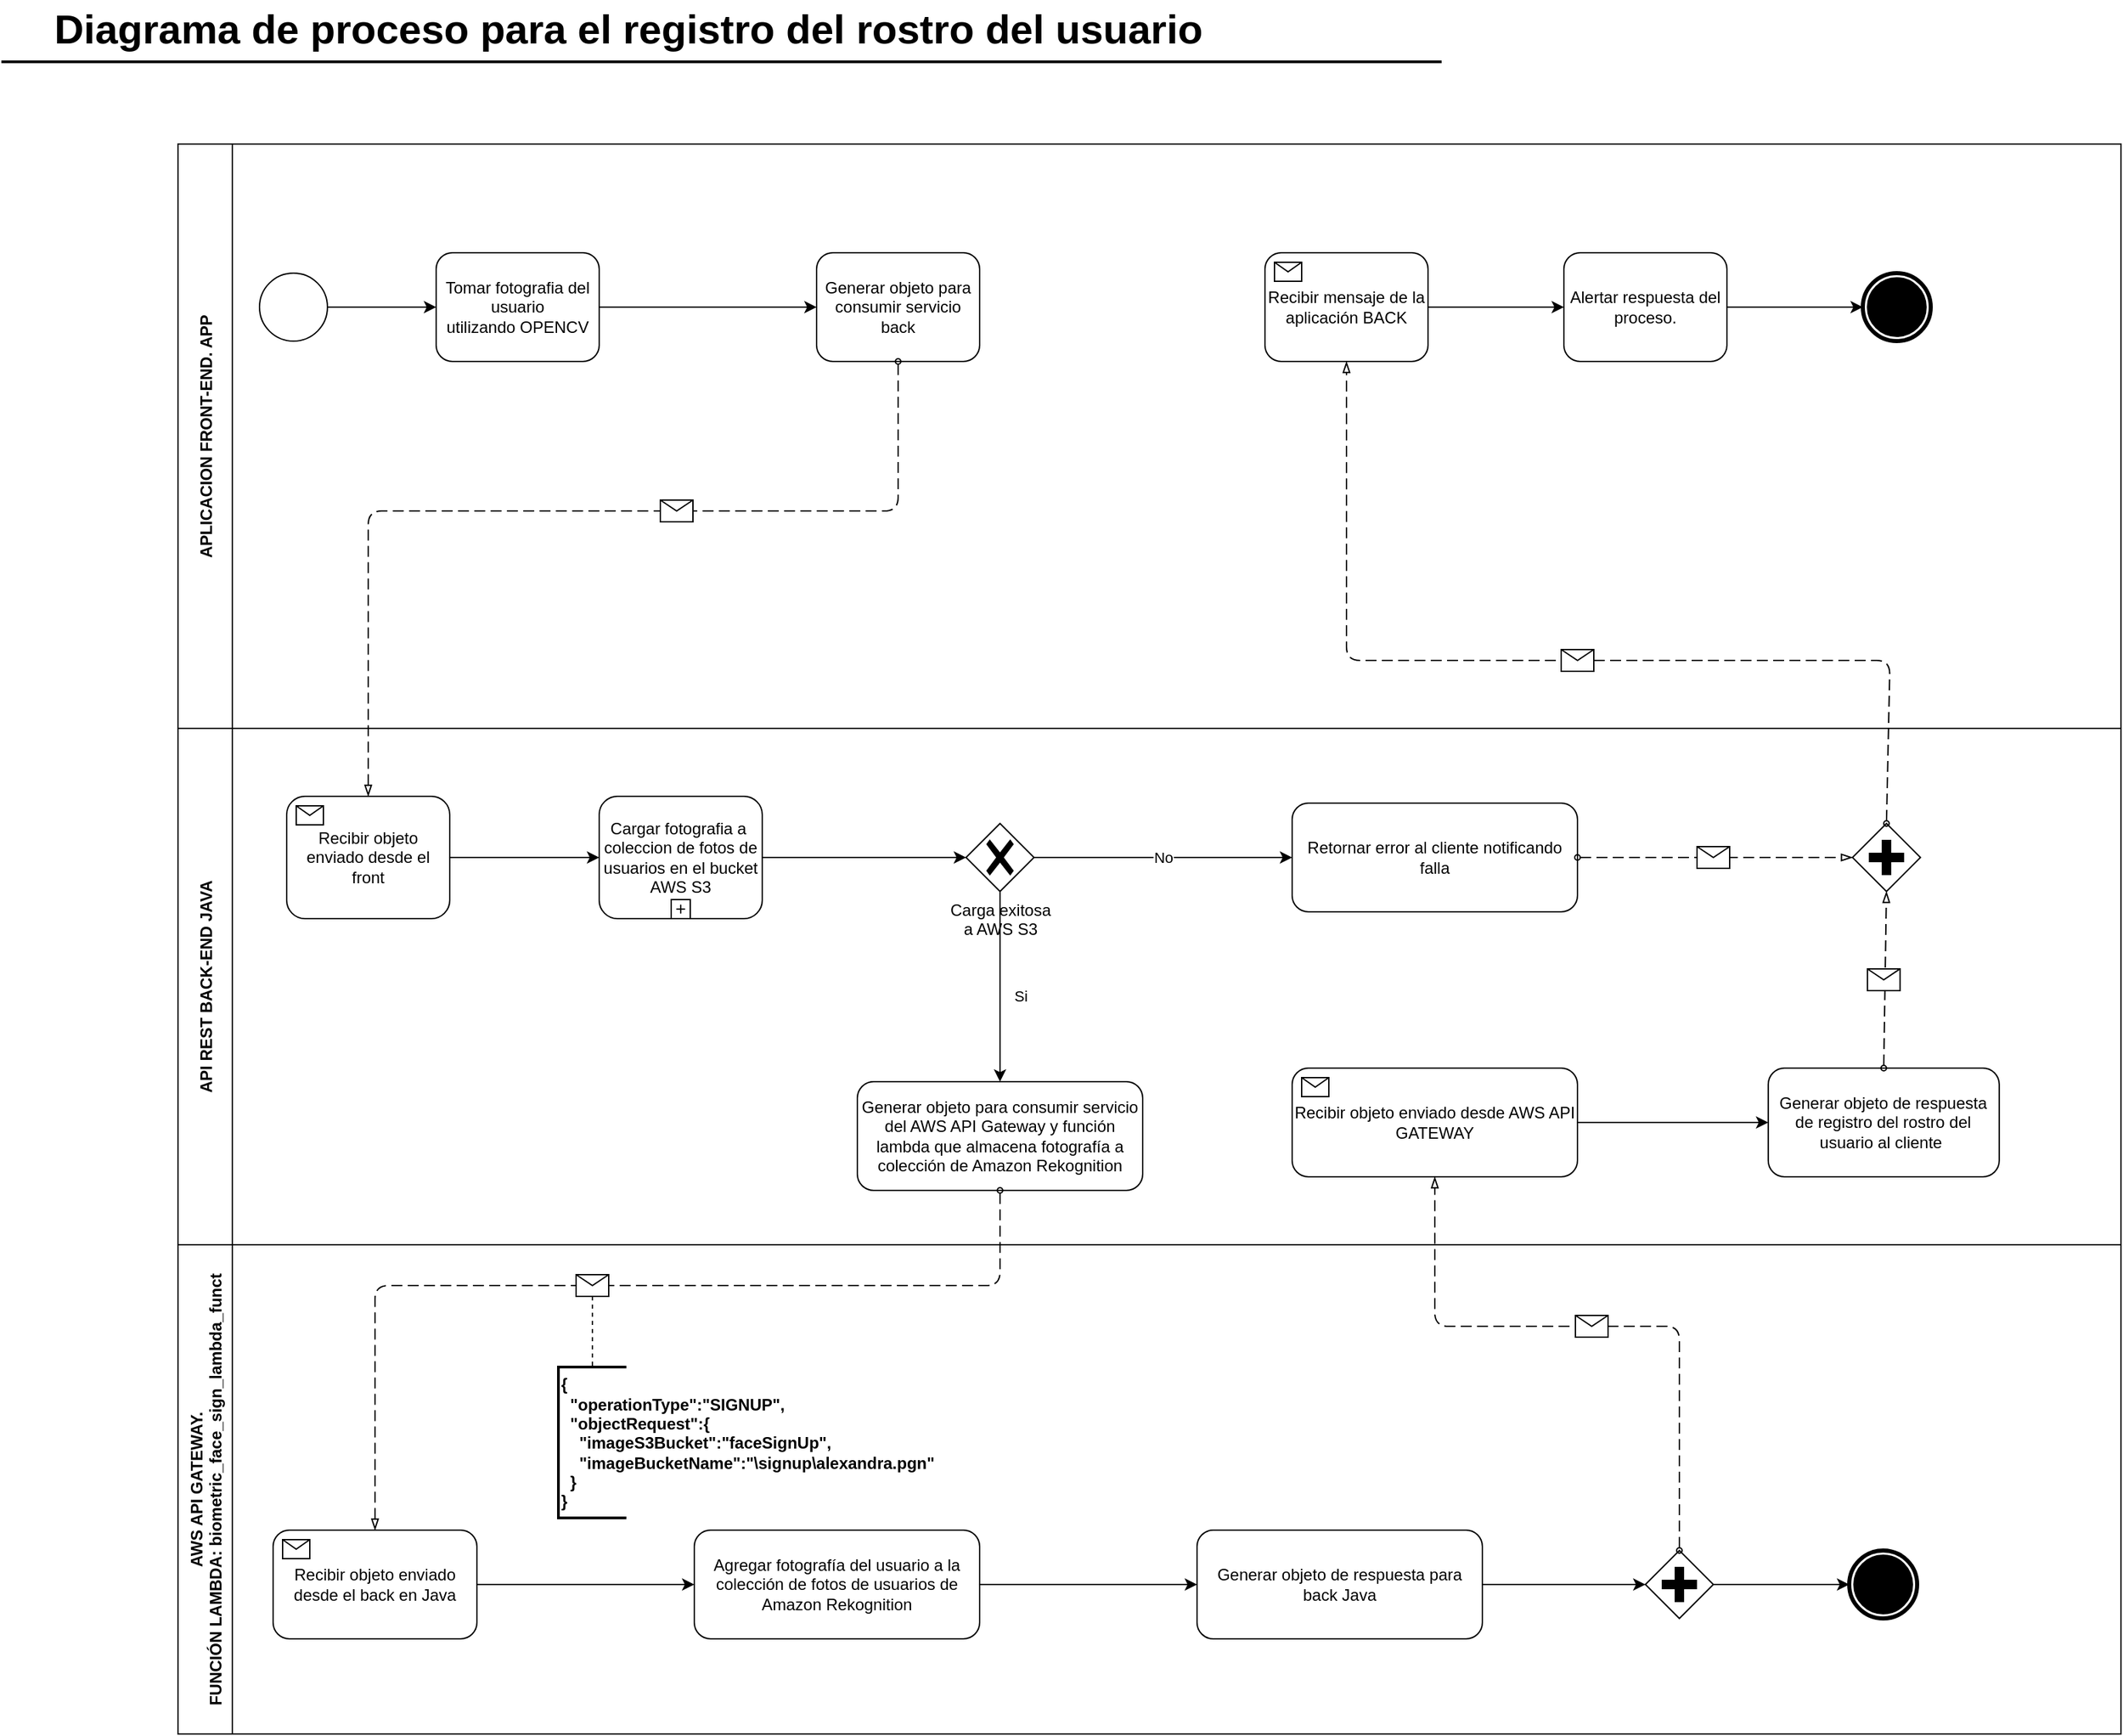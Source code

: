 <mxfile version="14.9.5" type="github">
  <diagram name="Page-1" id="2a216829-ef6e-dabb-86c1-c78162f3ba2b">
    <mxGraphModel dx="868" dy="450" grid="1" gridSize="10" guides="1" tooltips="1" connect="1" arrows="1" fold="1" page="1" pageScale="1" pageWidth="850" pageHeight="1100" background="none" math="0" shadow="0">
      <root>
        <mxCell id="0" />
        <mxCell id="1" parent="0" />
        <mxCell id="gljZcddLvCCn_Omq8tP8-1" value="APLICACION FRONT-END. APP" style="swimlane;horizontal=0;startSize=40;" parent="1" vertex="1">
          <mxGeometry x="150" y="170" width="1430" height="430" as="geometry">
            <mxRectangle x="150" y="170" width="30" height="260" as="alternateBounds" />
          </mxGeometry>
        </mxCell>
        <mxCell id="gljZcddLvCCn_Omq8tP8-4" value="Generar objeto para consumir servicio back" style="shape=ext;rounded=1;html=1;whiteSpace=wrap;" parent="gljZcddLvCCn_Omq8tP8-1" vertex="1">
          <mxGeometry x="470" y="80" width="120" height="80" as="geometry" />
        </mxCell>
        <mxCell id="gljZcddLvCCn_Omq8tP8-2" value="API REST BACK-END JAVA" style="swimlane;horizontal=0;startSize=40;" parent="gljZcddLvCCn_Omq8tP8-1" vertex="1">
          <mxGeometry y="430" width="1430" height="380" as="geometry" />
        </mxCell>
        <mxCell id="7a84cebc1def654-20" value="Recibir objeto enviado desde el front" style="html=1;whiteSpace=wrap;rounded=1;" parent="gljZcddLvCCn_Omq8tP8-2" vertex="1">
          <mxGeometry x="80" y="50" width="120" height="90" as="geometry" />
        </mxCell>
        <mxCell id="7a84cebc1def654-21" value="" style="html=1;shape=message;" parent="7a84cebc1def654-20" vertex="1">
          <mxGeometry width="20" height="14" relative="1" as="geometry">
            <mxPoint x="7" y="7" as="offset" />
          </mxGeometry>
        </mxCell>
        <mxCell id="gljZcddLvCCn_Omq8tP8-7" value="Cargar fotografia a&amp;nbsp; coleccion de fotos de usuarios en el bucket AWS S3" style="html=1;whiteSpace=wrap;rounded=1;" parent="gljZcddLvCCn_Omq8tP8-2" vertex="1">
          <mxGeometry x="310" y="50" width="120" height="90" as="geometry" />
        </mxCell>
        <mxCell id="gljZcddLvCCn_Omq8tP8-8" value="" style="html=1;shape=plus;" parent="gljZcddLvCCn_Omq8tP8-7" vertex="1">
          <mxGeometry x="0.5" y="1" width="14" height="14" relative="1" as="geometry">
            <mxPoint x="-7" y="-14" as="offset" />
          </mxGeometry>
        </mxCell>
        <mxCell id="gljZcddLvCCn_Omq8tP8-9" style="edgeStyle=orthogonalEdgeStyle;rounded=0;html=1;jettySize=auto;orthogonalLoop=1;exitX=1;exitY=0.5;exitDx=0;exitDy=0;entryX=0;entryY=0.5;entryDx=0;entryDy=0;" parent="gljZcddLvCCn_Omq8tP8-2" source="7a84cebc1def654-20" target="gljZcddLvCCn_Omq8tP8-7" edge="1">
          <mxGeometry relative="1" as="geometry">
            <mxPoint x="290" y="55" as="sourcePoint" />
            <mxPoint x="290" y="145" as="targetPoint" />
          </mxGeometry>
        </mxCell>
        <mxCell id="gljZcddLvCCn_Omq8tP8-10" style="edgeStyle=orthogonalEdgeStyle;rounded=0;html=1;jettySize=auto;orthogonalLoop=1;exitX=1;exitY=0.5;exitDx=0;exitDy=0;entryX=0;entryY=0.5;entryDx=0;entryDy=0;entryPerimeter=0;" parent="gljZcddLvCCn_Omq8tP8-2" source="gljZcddLvCCn_Omq8tP8-7" target="gljZcddLvCCn_Omq8tP8-13" edge="1">
          <mxGeometry relative="1" as="geometry">
            <mxPoint x="490" y="95.0" as="sourcePoint" />
            <mxPoint x="580" y="89.41" as="targetPoint" />
          </mxGeometry>
        </mxCell>
        <mxCell id="gljZcddLvCCn_Omq8tP8-13" value="Carga exitosa &lt;br&gt;a AWS S3" style="points=[[0.25,0.25,0],[0.5,0,0],[0.75,0.25,0],[1,0.5,0],[0.75,0.75,0],[0.5,1,0],[0.25,0.75,0],[0,0.5,0]];shape=mxgraph.bpmn.gateway2;html=1;verticalLabelPosition=bottom;labelBackgroundColor=#ffffff;verticalAlign=top;align=center;perimeter=rhombusPerimeter;outlineConnect=0;outline=none;symbol=none;gwType=exclusive;" parent="gljZcddLvCCn_Omq8tP8-2" vertex="1">
          <mxGeometry x="580" y="70" width="50" height="50" as="geometry" />
        </mxCell>
        <mxCell id="gljZcddLvCCn_Omq8tP8-14" value="Si" style="edgeStyle=orthogonalEdgeStyle;rounded=0;html=1;jettySize=auto;orthogonalLoop=1;exitX=0.5;exitY=1;exitDx=0;exitDy=0;exitPerimeter=0;entryX=0.5;entryY=0;entryDx=0;entryDy=0;" parent="gljZcddLvCCn_Omq8tP8-2" source="gljZcddLvCCn_Omq8tP8-13" target="gljZcddLvCCn_Omq8tP8-15" edge="1">
          <mxGeometry x="0.077" y="15" relative="1" as="geometry">
            <mxPoint x="615" y="130" as="sourcePoint" />
            <mxPoint x="580" y="180" as="targetPoint" />
            <Array as="points">
              <mxPoint x="605" y="230" />
              <mxPoint x="605" y="230" />
            </Array>
            <mxPoint y="1" as="offset" />
          </mxGeometry>
        </mxCell>
        <mxCell id="gljZcddLvCCn_Omq8tP8-17" value="Retornar error al cliente notificando falla" style="shape=ext;rounded=1;html=1;whiteSpace=wrap;" parent="gljZcddLvCCn_Omq8tP8-2" vertex="1">
          <mxGeometry x="820" y="55" width="210" height="80" as="geometry" />
        </mxCell>
        <mxCell id="gljZcddLvCCn_Omq8tP8-16" value="No" style="edgeStyle=orthogonalEdgeStyle;rounded=0;html=1;jettySize=auto;orthogonalLoop=1;exitX=1;exitY=0.5;exitDx=0;exitDy=0;exitPerimeter=0;entryX=0;entryY=0.5;entryDx=0;entryDy=0;" parent="gljZcddLvCCn_Omq8tP8-2" source="gljZcddLvCCn_Omq8tP8-13" target="gljZcddLvCCn_Omq8tP8-17" edge="1">
          <mxGeometry relative="1" as="geometry">
            <mxPoint x="540" y="105.0" as="sourcePoint" />
            <mxPoint x="520" y="200" as="targetPoint" />
          </mxGeometry>
        </mxCell>
        <mxCell id="gljZcddLvCCn_Omq8tP8-23" value="" style="points=[[0.25,0.25,0],[0.5,0,0],[0.75,0.25,0],[1,0.5,0],[0.75,0.75,0],[0.5,1,0],[0.25,0.75,0],[0,0.5,0]];shape=mxgraph.bpmn.gateway2;html=1;verticalLabelPosition=bottom;labelBackgroundColor=#ffffff;verticalAlign=top;align=center;perimeter=rhombusPerimeter;outlineConnect=0;outline=none;symbol=none;gwType=parallel;" parent="gljZcddLvCCn_Omq8tP8-2" vertex="1">
          <mxGeometry x="1232.41" y="70" width="50" height="50" as="geometry" />
        </mxCell>
        <mxCell id="gljZcddLvCCn_Omq8tP8-21" value="" style="endArrow=blockThin;html=1;labelPosition=left;verticalLabelPosition=middle;align=right;verticalAlign=middle;dashed=1;dashPattern=8 4;endFill=0;startArrow=oval;startFill=0;endSize=6;startSize=4;entryX=0;entryY=0.5;entryDx=0;entryDy=0;entryPerimeter=0;exitX=1;exitY=0.5;exitDx=0;exitDy=0;" parent="gljZcddLvCCn_Omq8tP8-2" source="gljZcddLvCCn_Omq8tP8-17" target="gljZcddLvCCn_Omq8tP8-23" edge="1">
          <mxGeometry relative="1" as="geometry">
            <mxPoint x="860" y="100" as="sourcePoint" />
            <mxPoint x="1210" y="140" as="targetPoint" />
            <Array as="points" />
          </mxGeometry>
        </mxCell>
        <mxCell id="gljZcddLvCCn_Omq8tP8-22" value="" style="shape=message;html=1;outlineConnect=0;labelPosition=left;verticalLabelPosition=middle;align=right;verticalAlign=middle;spacingRight=5;labelBackgroundColor=#ffffff;" parent="gljZcddLvCCn_Omq8tP8-21" vertex="1">
          <mxGeometry width="24" height="16" relative="1" as="geometry">
            <mxPoint x="-13" y="-8" as="offset" />
          </mxGeometry>
        </mxCell>
        <mxCell id="gljZcddLvCCn_Omq8tP8-15" value="Generar objeto para consumir servicio del AWS API Gateway y función lambda que almacena fotografía a colección de Amazon Rekognition" style="shape=ext;rounded=1;html=1;whiteSpace=wrap;" parent="gljZcddLvCCn_Omq8tP8-2" vertex="1">
          <mxGeometry x="500" y="260" width="210" height="80" as="geometry" />
        </mxCell>
        <mxCell id="gljZcddLvCCn_Omq8tP8-54" value="Recibir objeto enviado desde AWS API GATEWAY" style="html=1;whiteSpace=wrap;rounded=1;" parent="gljZcddLvCCn_Omq8tP8-2" vertex="1">
          <mxGeometry x="820" y="250" width="210" height="80" as="geometry" />
        </mxCell>
        <mxCell id="gljZcddLvCCn_Omq8tP8-55" value="" style="html=1;shape=message;" parent="gljZcddLvCCn_Omq8tP8-54" vertex="1">
          <mxGeometry width="20" height="14" relative="1" as="geometry">
            <mxPoint x="7" y="7" as="offset" />
          </mxGeometry>
        </mxCell>
        <mxCell id="gljZcddLvCCn_Omq8tP8-63" value="Generar objeto de respuesta de registro del rostro del usuario al cliente&amp;nbsp;" style="shape=ext;rounded=1;html=1;whiteSpace=wrap;" parent="gljZcddLvCCn_Omq8tP8-2" vertex="1">
          <mxGeometry x="1170.41" y="250" width="170" height="80" as="geometry" />
        </mxCell>
        <mxCell id="gljZcddLvCCn_Omq8tP8-64" style="edgeStyle=orthogonalEdgeStyle;rounded=0;html=1;jettySize=auto;orthogonalLoop=1;exitX=1;exitY=0.5;exitDx=0;exitDy=0;entryX=0;entryY=0.5;entryDx=0;entryDy=0;" parent="gljZcddLvCCn_Omq8tP8-2" source="gljZcddLvCCn_Omq8tP8-54" target="gljZcddLvCCn_Omq8tP8-63" edge="1">
          <mxGeometry relative="1" as="geometry">
            <mxPoint x="1030" y="370.0" as="sourcePoint" />
            <mxPoint x="1140" y="370.0" as="targetPoint" />
          </mxGeometry>
        </mxCell>
        <mxCell id="gljZcddLvCCn_Omq8tP8-65" value="" style="endArrow=blockThin;html=1;labelPosition=left;verticalLabelPosition=middle;align=right;verticalAlign=middle;dashed=1;dashPattern=8 4;endFill=0;startArrow=oval;startFill=0;endSize=6;startSize=4;entryX=0.5;entryY=1;entryDx=0;entryDy=0;entryPerimeter=0;exitX=0.5;exitY=0;exitDx=0;exitDy=0;" parent="gljZcddLvCCn_Omq8tP8-2" source="gljZcddLvCCn_Omq8tP8-63" target="gljZcddLvCCn_Omq8tP8-23" edge="1">
          <mxGeometry relative="1" as="geometry">
            <mxPoint x="1102.41" y="105.0" as="sourcePoint" />
            <mxPoint x="1242.41" y="105.0" as="targetPoint" />
            <Array as="points" />
          </mxGeometry>
        </mxCell>
        <mxCell id="gljZcddLvCCn_Omq8tP8-66" value="" style="shape=message;html=1;outlineConnect=0;labelPosition=left;verticalLabelPosition=middle;align=right;verticalAlign=middle;spacingRight=5;labelBackgroundColor=#ffffff;" parent="gljZcddLvCCn_Omq8tP8-65" vertex="1">
          <mxGeometry width="24" height="16" relative="1" as="geometry">
            <mxPoint x="-13" y="-8" as="offset" />
          </mxGeometry>
        </mxCell>
        <mxCell id="gljZcddLvCCn_Omq8tP8-11" value="" style="endArrow=blockThin;html=1;labelPosition=left;verticalLabelPosition=middle;align=right;verticalAlign=middle;dashed=1;dashPattern=8 4;endFill=0;startArrow=oval;startFill=0;endSize=6;startSize=4;exitX=0.5;exitY=1;exitDx=0;exitDy=0;entryX=0.5;entryY=0;entryDx=0;entryDy=0;" parent="gljZcddLvCCn_Omq8tP8-1" source="gljZcddLvCCn_Omq8tP8-4" target="7a84cebc1def654-20" edge="1">
          <mxGeometry relative="1" as="geometry">
            <mxPoint x="280" y="270" as="sourcePoint" />
            <mxPoint x="440" y="270" as="targetPoint" />
            <Array as="points">
              <mxPoint x="530" y="270" />
              <mxPoint x="140" y="270" />
            </Array>
          </mxGeometry>
        </mxCell>
        <mxCell id="gljZcddLvCCn_Omq8tP8-12" value="" style="shape=message;html=1;outlineConnect=0;labelPosition=left;verticalLabelPosition=middle;align=right;verticalAlign=middle;spacingRight=5;labelBackgroundColor=#ffffff;" parent="gljZcddLvCCn_Omq8tP8-11" vertex="1">
          <mxGeometry width="24" height="16" relative="1" as="geometry">
            <mxPoint x="70" y="-8" as="offset" />
          </mxGeometry>
        </mxCell>
        <mxCell id="gljZcddLvCCn_Omq8tP8-18" value="" style="points=[[0.145,0.145,0],[0.5,0,0],[0.855,0.145,0],[1,0.5,0],[0.855,0.855,0],[0.5,1,0],[0.145,0.855,0],[0,0.5,0]];shape=mxgraph.bpmn.event;html=1;verticalLabelPosition=bottom;labelBackgroundColor=#ffffff;verticalAlign=top;align=center;perimeter=ellipsePerimeter;outlineConnect=0;aspect=fixed;outline=end;symbol=terminate;" parent="gljZcddLvCCn_Omq8tP8-1" vertex="1">
          <mxGeometry x="1240" y="95" width="50" height="50" as="geometry" />
        </mxCell>
        <mxCell id="gljZcddLvCCn_Omq8tP8-19" value="Alertar respuesta del proceso." style="shape=ext;rounded=1;html=1;whiteSpace=wrap;" parent="gljZcddLvCCn_Omq8tP8-1" vertex="1">
          <mxGeometry x="1020" y="80" width="120" height="80" as="geometry" />
        </mxCell>
        <mxCell id="gljZcddLvCCn_Omq8tP8-20" style="edgeStyle=orthogonalEdgeStyle;rounded=0;html=1;jettySize=auto;orthogonalLoop=1;exitX=1;exitY=0.5;exitDx=0;exitDy=0;entryX=0;entryY=0.5;entryDx=0;entryDy=0;entryPerimeter=0;" parent="gljZcddLvCCn_Omq8tP8-1" source="gljZcddLvCCn_Omq8tP8-19" target="gljZcddLvCCn_Omq8tP8-18" edge="1">
          <mxGeometry relative="1" as="geometry">
            <mxPoint x="850" y="130" as="sourcePoint" />
            <mxPoint x="920" y="130" as="targetPoint" />
          </mxGeometry>
        </mxCell>
        <mxCell id="7a84cebc1def654-1" value="" style="shape=mxgraph.bpmn.shape;html=1;verticalLabelPosition=bottom;labelBackgroundColor=#ffffff;verticalAlign=top;perimeter=ellipsePerimeter;outline=standard;symbol=general;" parent="gljZcddLvCCn_Omq8tP8-1" vertex="1">
          <mxGeometry x="60" y="95" width="50" height="50" as="geometry" />
        </mxCell>
        <mxCell id="7a84cebc1def654-2" value="Tomar fotografia del usuario&lt;br&gt;&amp;nbsp;utilizando OPENCV&amp;nbsp;" style="shape=ext;rounded=1;html=1;whiteSpace=wrap;" parent="gljZcddLvCCn_Omq8tP8-1" vertex="1">
          <mxGeometry x="190" y="80" width="120" height="80" as="geometry" />
        </mxCell>
        <mxCell id="7a84cebc1def654-36" style="edgeStyle=orthogonalEdgeStyle;rounded=0;html=1;jettySize=auto;orthogonalLoop=1;" parent="gljZcddLvCCn_Omq8tP8-1" source="7a84cebc1def654-1" target="7a84cebc1def654-2" edge="1">
          <mxGeometry relative="1" as="geometry" />
        </mxCell>
        <mxCell id="7a84cebc1def654-39" style="edgeStyle=orthogonalEdgeStyle;rounded=0;html=1;jettySize=auto;orthogonalLoop=1;entryX=0;entryY=0.5;entryDx=0;entryDy=0;" parent="gljZcddLvCCn_Omq8tP8-1" source="7a84cebc1def654-2" target="gljZcddLvCCn_Omq8tP8-4" edge="1">
          <mxGeometry relative="1" as="geometry">
            <mxPoint x="380" y="120" as="targetPoint" />
          </mxGeometry>
        </mxCell>
        <mxCell id="7a84cebc1def654-14" value="Recibir mensaje de la aplicación BACK" style="html=1;whiteSpace=wrap;rounded=1;" parent="gljZcddLvCCn_Omq8tP8-1" vertex="1">
          <mxGeometry x="800" y="80" width="120" height="80" as="geometry" />
        </mxCell>
        <mxCell id="7a84cebc1def654-15" value="" style="html=1;shape=message;" parent="7a84cebc1def654-14" vertex="1">
          <mxGeometry width="20" height="14" relative="1" as="geometry">
            <mxPoint x="7" y="7" as="offset" />
          </mxGeometry>
        </mxCell>
        <mxCell id="7a84cebc1def654-40" style="edgeStyle=orthogonalEdgeStyle;rounded=0;html=1;jettySize=auto;orthogonalLoop=1;entryX=0;entryY=0.5;entryDx=0;entryDy=0;" parent="gljZcddLvCCn_Omq8tP8-1" source="7a84cebc1def654-14" target="gljZcddLvCCn_Omq8tP8-19" edge="1">
          <mxGeometry relative="1" as="geometry">
            <mxPoint x="820" y="120" as="targetPoint" />
          </mxGeometry>
        </mxCell>
        <mxCell id="gljZcddLvCCn_Omq8tP8-24" value="" style="endArrow=blockThin;html=1;labelPosition=left;verticalLabelPosition=middle;align=right;verticalAlign=middle;dashed=1;dashPattern=8 4;endFill=0;startArrow=oval;startFill=0;endSize=6;startSize=4;exitX=0.5;exitY=0;exitDx=0;exitDy=0;exitPerimeter=0;entryX=0.5;entryY=1;entryDx=0;entryDy=0;" parent="gljZcddLvCCn_Omq8tP8-1" source="gljZcddLvCCn_Omq8tP8-23" target="7a84cebc1def654-14" edge="1">
          <mxGeometry relative="1" as="geometry">
            <mxPoint x="797" y="640.0" as="sourcePoint" />
            <mxPoint x="910" y="320" as="targetPoint" />
            <Array as="points">
              <mxPoint x="1260" y="380" />
              <mxPoint x="860" y="380" />
            </Array>
          </mxGeometry>
        </mxCell>
        <mxCell id="gljZcddLvCCn_Omq8tP8-25" value="" style="shape=message;html=1;outlineConnect=0;labelPosition=left;verticalLabelPosition=middle;align=right;verticalAlign=middle;spacingRight=5;labelBackgroundColor=#ffffff;" parent="gljZcddLvCCn_Omq8tP8-24" vertex="1">
          <mxGeometry width="24" height="16" relative="1" as="geometry">
            <mxPoint x="8" y="-8" as="offset" />
          </mxGeometry>
        </mxCell>
        <mxCell id="gljZcddLvCCn_Omq8tP8-41" value="AWS API GATEWAY. &#xa;FUNCIÓN LAMBDA: biometric_face_sign_lambda_funct" style="swimlane;horizontal=0;startSize=40;" parent="1" vertex="1">
          <mxGeometry x="150" y="980" width="1430" height="360" as="geometry" />
        </mxCell>
        <mxCell id="gljZcddLvCCn_Omq8tP8-44" value="Recibir objeto enviado desde el back en Java" style="html=1;whiteSpace=wrap;rounded=1;" parent="gljZcddLvCCn_Omq8tP8-41" vertex="1">
          <mxGeometry x="70" y="210" width="150" height="80" as="geometry" />
        </mxCell>
        <mxCell id="gljZcddLvCCn_Omq8tP8-45" value="" style="html=1;shape=message;" parent="gljZcddLvCCn_Omq8tP8-44" vertex="1">
          <mxGeometry width="20" height="14" relative="1" as="geometry">
            <mxPoint x="7" y="7" as="offset" />
          </mxGeometry>
        </mxCell>
        <mxCell id="gljZcddLvCCn_Omq8tP8-48" value="Agregar fotografía del usuario a la colección de fotos de usuarios de Amazon Rekognition" style="shape=ext;rounded=1;html=1;whiteSpace=wrap;" parent="gljZcddLvCCn_Omq8tP8-41" vertex="1">
          <mxGeometry x="380" y="210" width="210" height="80" as="geometry" />
        </mxCell>
        <mxCell id="gljZcddLvCCn_Omq8tP8-49" style="edgeStyle=orthogonalEdgeStyle;rounded=0;html=1;jettySize=auto;orthogonalLoop=1;exitX=1;exitY=0.5;exitDx=0;exitDy=0;entryX=0;entryY=0.5;entryDx=0;entryDy=0;" parent="gljZcddLvCCn_Omq8tP8-41" source="gljZcddLvCCn_Omq8tP8-44" target="gljZcddLvCCn_Omq8tP8-48" edge="1">
          <mxGeometry relative="1" as="geometry">
            <mxPoint x="260" y="233.41" as="sourcePoint" />
            <mxPoint x="340" y="233.41" as="targetPoint" />
          </mxGeometry>
        </mxCell>
        <mxCell id="gljZcddLvCCn_Omq8tP8-50" value="Generar objeto de respuesta para back Java" style="shape=ext;rounded=1;html=1;whiteSpace=wrap;" parent="gljZcddLvCCn_Omq8tP8-41" vertex="1">
          <mxGeometry x="750" y="210" width="210" height="80" as="geometry" />
        </mxCell>
        <mxCell id="gljZcddLvCCn_Omq8tP8-51" style="edgeStyle=orthogonalEdgeStyle;rounded=0;html=1;jettySize=auto;orthogonalLoop=1;exitX=1;exitY=0.5;exitDx=0;exitDy=0;entryX=0;entryY=0.5;entryDx=0;entryDy=0;" parent="gljZcddLvCCn_Omq8tP8-41" source="gljZcddLvCCn_Omq8tP8-48" target="gljZcddLvCCn_Omq8tP8-50" edge="1">
          <mxGeometry relative="1" as="geometry">
            <mxPoint x="570" y="195.41" as="sourcePoint" />
            <mxPoint x="630" y="200" as="targetPoint" />
          </mxGeometry>
        </mxCell>
        <mxCell id="gljZcddLvCCn_Omq8tP8-58" value="" style="points=[[0.25,0.25,0],[0.5,0,0],[0.75,0.25,0],[1,0.5,0],[0.75,0.75,0],[0.5,1,0],[0.25,0.75,0],[0,0.5,0]];shape=mxgraph.bpmn.gateway2;html=1;verticalLabelPosition=bottom;labelBackgroundColor=#ffffff;verticalAlign=top;align=center;perimeter=rhombusPerimeter;outlineConnect=0;outline=none;symbol=none;gwType=parallel;" parent="gljZcddLvCCn_Omq8tP8-41" vertex="1">
          <mxGeometry x="1080" y="225" width="50" height="50" as="geometry" />
        </mxCell>
        <mxCell id="gljZcddLvCCn_Omq8tP8-59" style="edgeStyle=orthogonalEdgeStyle;rounded=0;html=1;jettySize=auto;orthogonalLoop=1;exitX=1;exitY=0.5;exitDx=0;exitDy=0;entryX=0;entryY=0.5;entryDx=0;entryDy=0;entryPerimeter=0;" parent="gljZcddLvCCn_Omq8tP8-41" source="gljZcddLvCCn_Omq8tP8-50" target="gljZcddLvCCn_Omq8tP8-58" edge="1">
          <mxGeometry relative="1" as="geometry">
            <mxPoint x="850" y="262.82" as="sourcePoint" />
            <mxPoint x="945" y="250" as="targetPoint" />
          </mxGeometry>
        </mxCell>
        <mxCell id="gljZcddLvCCn_Omq8tP8-61" value="" style="points=[[0.145,0.145,0],[0.5,0,0],[0.855,0.145,0],[1,0.5,0],[0.855,0.855,0],[0.5,1,0],[0.145,0.855,0],[0,0.5,0]];shape=mxgraph.bpmn.event;html=1;verticalLabelPosition=bottom;labelBackgroundColor=#ffffff;verticalAlign=top;align=center;perimeter=ellipsePerimeter;outlineConnect=0;aspect=fixed;outline=end;symbol=terminate;" parent="gljZcddLvCCn_Omq8tP8-41" vertex="1">
          <mxGeometry x="1230" y="225" width="50" height="50" as="geometry" />
        </mxCell>
        <mxCell id="gljZcddLvCCn_Omq8tP8-62" style="edgeStyle=orthogonalEdgeStyle;rounded=0;html=1;jettySize=auto;orthogonalLoop=1;entryX=0;entryY=0.5;entryDx=0;entryDy=0;entryPerimeter=0;exitX=1;exitY=0.5;exitDx=0;exitDy=0;exitPerimeter=0;" parent="gljZcddLvCCn_Omq8tP8-41" source="gljZcddLvCCn_Omq8tP8-58" target="gljZcddLvCCn_Omq8tP8-61" edge="1">
          <mxGeometry relative="1" as="geometry">
            <mxPoint x="1020" y="250" as="sourcePoint" />
            <mxPoint x="960" y="260" as="targetPoint" />
          </mxGeometry>
        </mxCell>
        <mxCell id="j-7QYGtjEBETuNA464NN-1" value="&lt;div&gt;&lt;b&gt;&lt;font style=&quot;font-size: 12px&quot;&gt;{&lt;/font&gt;&lt;/b&gt;&lt;/div&gt;&lt;div&gt;&lt;b&gt;&lt;font style=&quot;font-size: 12px&quot;&gt;&amp;nbsp; &quot;operationType&quot;:&quot;SIGNUP&quot;,&lt;/font&gt;&lt;/b&gt;&lt;/div&gt;&lt;div&gt;&lt;b&gt;&lt;font style=&quot;font-size: 12px&quot;&gt;&amp;nbsp; &quot;objectRequest&quot;:{&lt;/font&gt;&lt;/b&gt;&lt;/div&gt;&lt;div&gt;&lt;b&gt;&lt;font style=&quot;font-size: 12px&quot;&gt;&amp;nbsp; &amp;nbsp; &quot;imageS3Bucket&quot;:&quot;faceSignUp&quot;,&lt;/font&gt;&lt;/b&gt;&lt;/div&gt;&lt;div&gt;&lt;b&gt;&lt;font style=&quot;font-size: 12px&quot;&gt;&amp;nbsp; &amp;nbsp; &quot;imageBucketName&quot;:&quot;\signup\alexandra.pgn&quot;&lt;/font&gt;&lt;/b&gt;&lt;/div&gt;&lt;div&gt;&lt;b&gt;&lt;font style=&quot;font-size: 12px&quot;&gt;&amp;nbsp; }&lt;/font&gt;&lt;/b&gt;&lt;/div&gt;&lt;div&gt;&lt;b&gt;&lt;font style=&quot;font-size: 12px&quot;&gt;}&lt;/font&gt;&lt;/b&gt;&lt;/div&gt;" style="strokeWidth=2;html=1;shape=mxgraph.flowchart.annotation_1;align=left;pointerEvents=1;" vertex="1" parent="gljZcddLvCCn_Omq8tP8-41">
          <mxGeometry x="280" y="90" width="50" height="111" as="geometry" />
        </mxCell>
        <mxCell id="gljZcddLvCCn_Omq8tP8-46" value="" style="endArrow=blockThin;html=1;labelPosition=left;verticalLabelPosition=middle;align=right;verticalAlign=middle;dashed=1;dashPattern=8 4;endFill=0;startArrow=oval;startFill=0;endSize=6;startSize=4;entryX=0.5;entryY=0;entryDx=0;entryDy=0;exitX=0.5;exitY=1;exitDx=0;exitDy=0;" parent="1" source="gljZcddLvCCn_Omq8tP8-15" target="gljZcddLvCCn_Omq8tP8-44" edge="1">
          <mxGeometry relative="1" as="geometry">
            <mxPoint x="650" y="890" as="sourcePoint" />
            <mxPoint x="450" y="840" as="targetPoint" />
            <Array as="points">
              <mxPoint x="755" y="1010" />
              <mxPoint x="295" y="1010" />
            </Array>
          </mxGeometry>
        </mxCell>
        <mxCell id="gljZcddLvCCn_Omq8tP8-47" value="" style="shape=message;html=1;outlineConnect=0;labelPosition=left;verticalLabelPosition=middle;align=right;verticalAlign=middle;spacingRight=5;labelBackgroundColor=#ffffff;" parent="gljZcddLvCCn_Omq8tP8-46" vertex="1">
          <mxGeometry width="24" height="16" relative="1" as="geometry">
            <mxPoint x="-27" y="-8" as="offset" />
          </mxGeometry>
        </mxCell>
        <mxCell id="gljZcddLvCCn_Omq8tP8-56" value="" style="endArrow=blockThin;html=1;labelPosition=left;verticalLabelPosition=middle;align=right;verticalAlign=middle;dashed=1;dashPattern=8 4;endFill=0;startArrow=oval;startFill=0;endSize=6;startSize=4;entryX=0.5;entryY=1;entryDx=0;entryDy=0;exitX=0.5;exitY=0;exitDx=0;exitDy=0;exitPerimeter=0;" parent="1" source="gljZcddLvCCn_Omq8tP8-58" target="gljZcddLvCCn_Omq8tP8-54" edge="1">
          <mxGeometry relative="1" as="geometry">
            <mxPoint x="1170" y="800" as="sourcePoint" />
            <mxPoint x="915" y="810" as="targetPoint" />
            <Array as="points">
              <mxPoint x="1255" y="1040" />
              <mxPoint x="1075" y="1040" />
            </Array>
          </mxGeometry>
        </mxCell>
        <mxCell id="gljZcddLvCCn_Omq8tP8-57" value="" style="shape=message;html=1;outlineConnect=0;labelPosition=left;verticalLabelPosition=middle;align=right;verticalAlign=middle;spacingRight=5;labelBackgroundColor=#ffffff;" parent="gljZcddLvCCn_Omq8tP8-56" vertex="1">
          <mxGeometry width="24" height="16" relative="1" as="geometry">
            <mxPoint x="-14" y="-8" as="offset" />
          </mxGeometry>
        </mxCell>
        <mxCell id="gljZcddLvCCn_Omq8tP8-67" value="Diagrama de proceso para el registro del rostro del usuario" style="text;html=1;resizable=0;points=[];autosize=1;align=left;verticalAlign=top;spacingTop=-4;fontSize=30;fontStyle=1" parent="1" vertex="1">
          <mxGeometry x="56.5" y="64.5" width="860" height="40" as="geometry" />
        </mxCell>
        <mxCell id="gljZcddLvCCn_Omq8tP8-69" value="" style="line;strokeWidth=2;html=1;fontSize=14;" parent="1" vertex="1">
          <mxGeometry x="20" y="104.5" width="1060" height="10" as="geometry" />
        </mxCell>
        <mxCell id="j-7QYGtjEBETuNA464NN-3" value="" style="edgeStyle=none;endArrow=none;exitX=0.5;exitY=1;dashed=1;html=1;entryX=0.5;entryY=0;entryDx=0;entryDy=0;entryPerimeter=0;exitDx=0;exitDy=0;" edge="1" parent="1" source="gljZcddLvCCn_Omq8tP8-47" target="j-7QYGtjEBETuNA464NN-1">
          <mxGeometry x="1" relative="1" as="geometry">
            <mxPoint x="475" y="1069" as="targetPoint" />
            <mxPoint x="477" y="1018" as="sourcePoint" />
          </mxGeometry>
        </mxCell>
      </root>
    </mxGraphModel>
  </diagram>
</mxfile>
